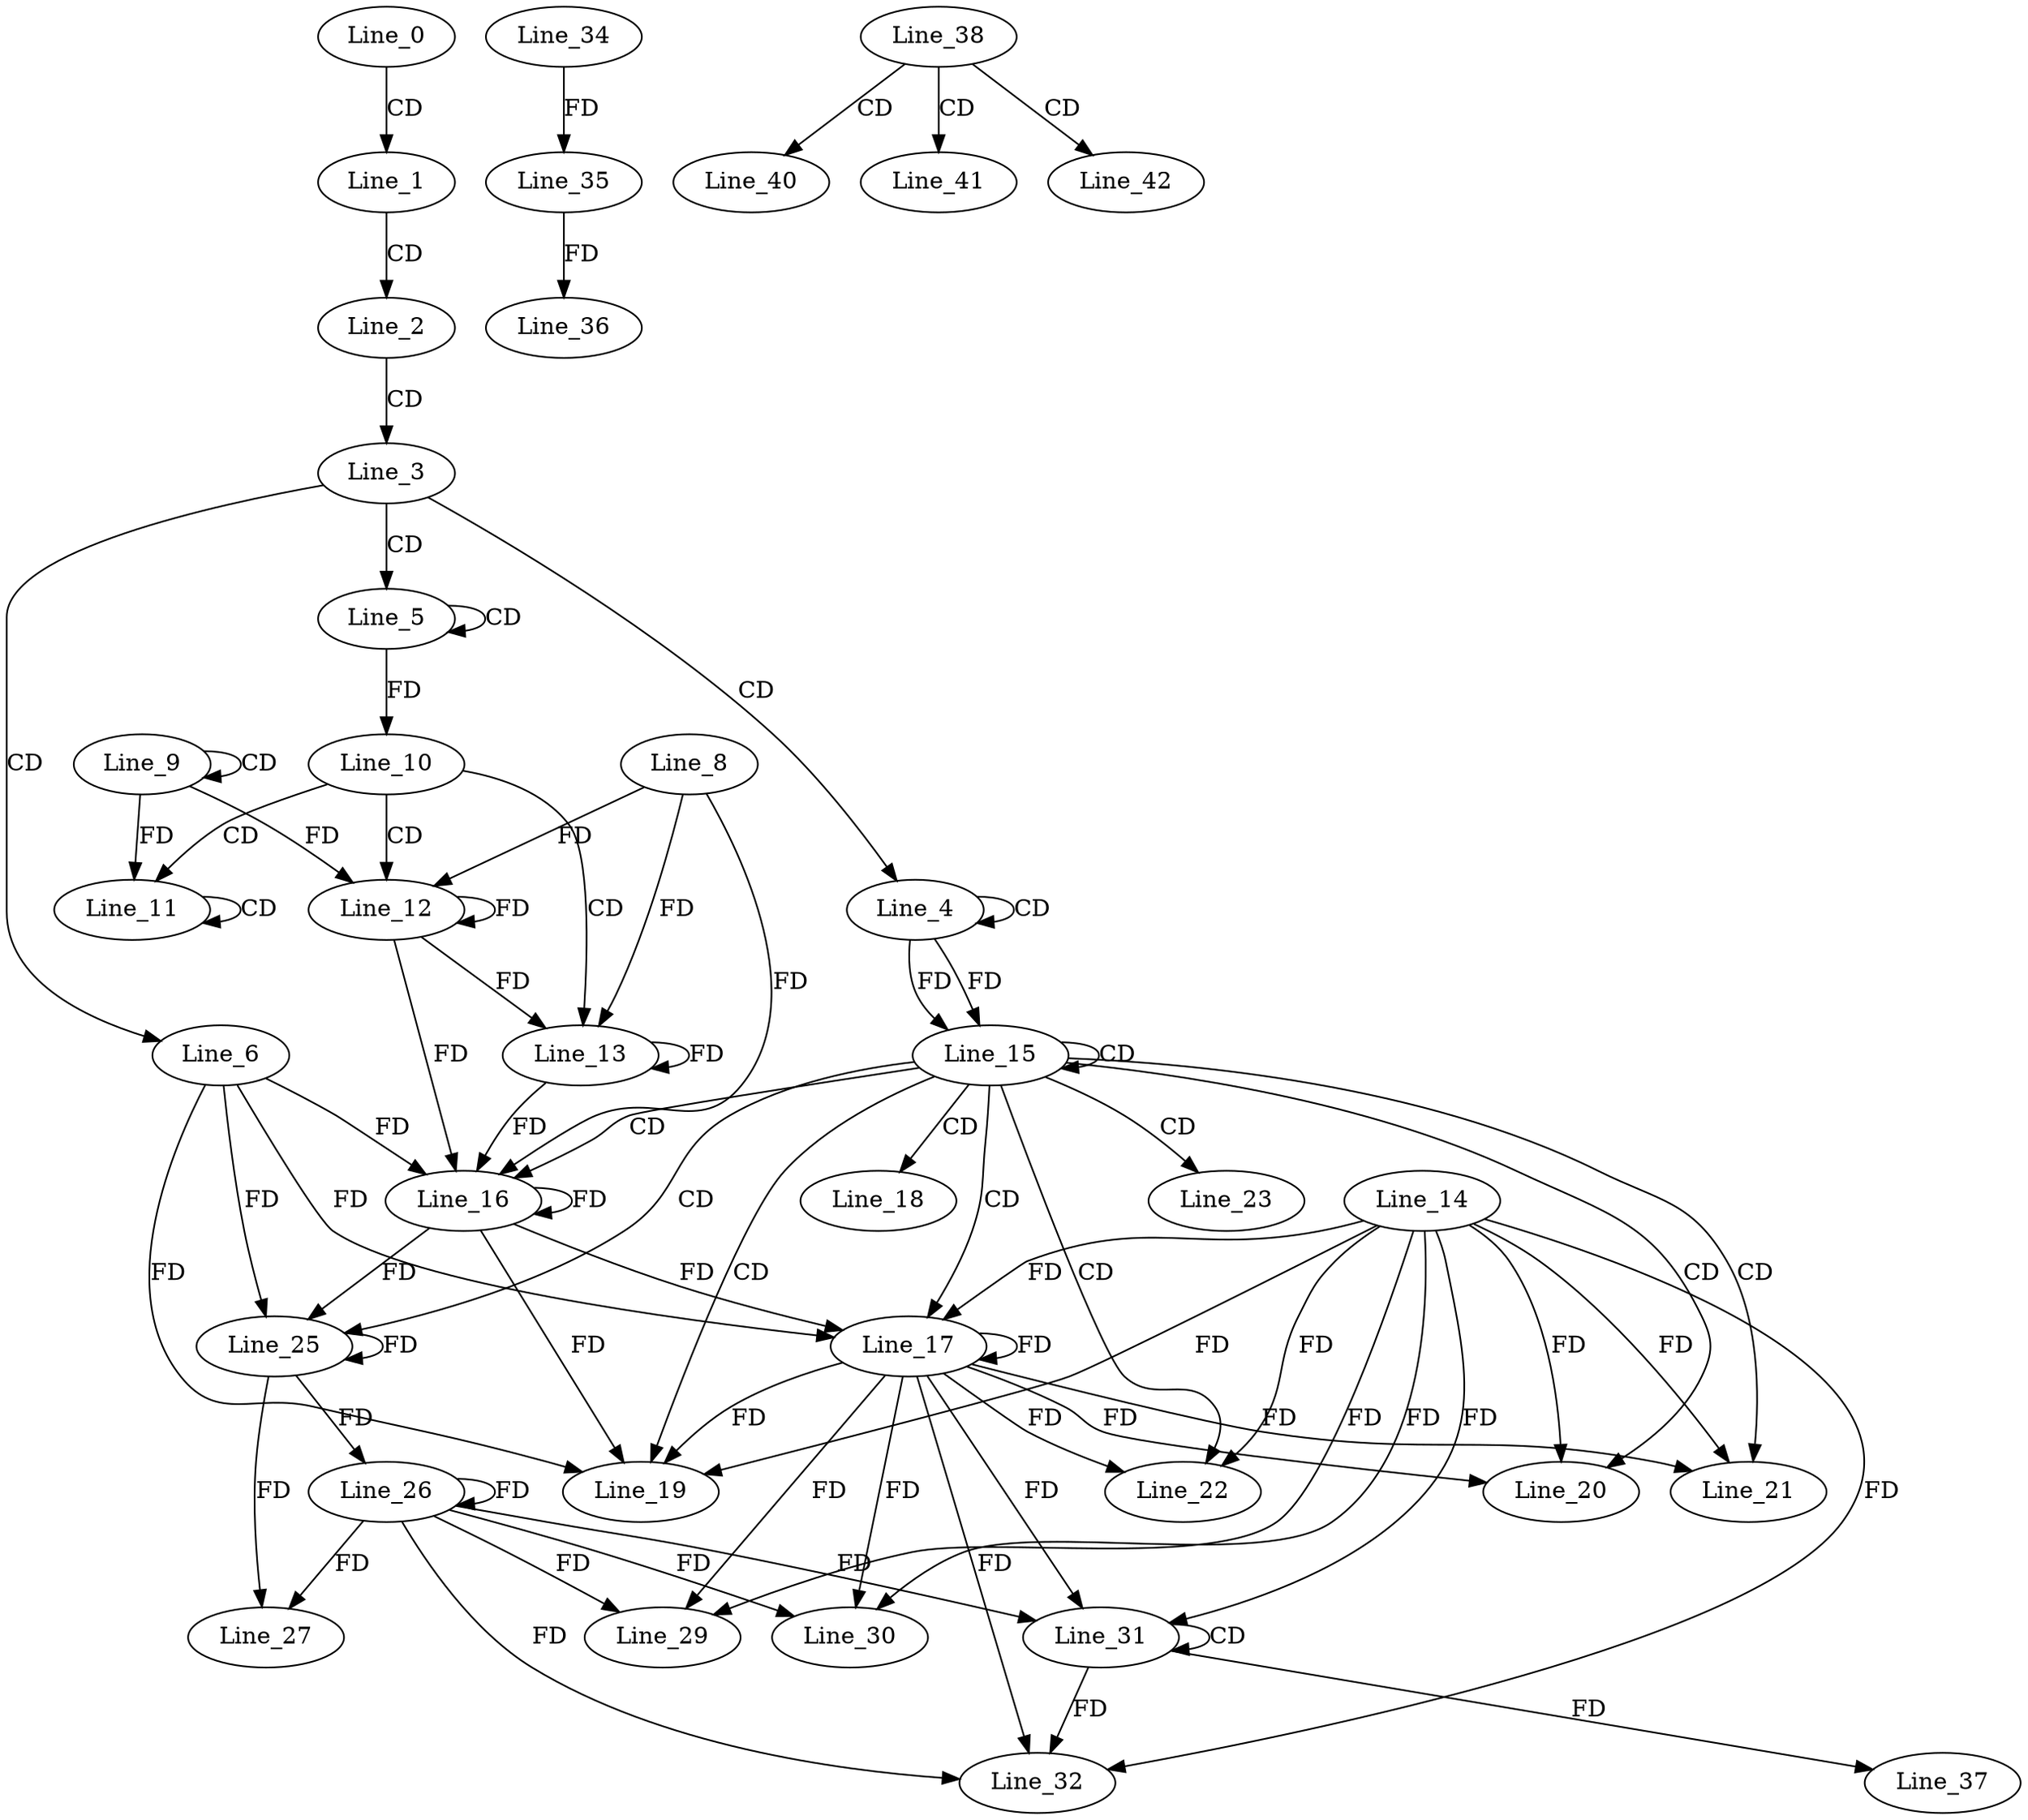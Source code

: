 digraph G {
  Line_0;
  Line_1;
  Line_2;
  Line_3;
  Line_4;
  Line_4;
  Line_5;
  Line_5;
  Line_6;
  Line_9;
  Line_9;
  Line_10;
  Line_11;
  Line_11;
  Line_12;
  Line_8;
  Line_12;
  Line_12;
  Line_12;
  Line_13;
  Line_15;
  Line_15;
  Line_16;
  Line_17;
  Line_14;
  Line_17;
  Line_18;
  Line_19;
  Line_20;
  Line_21;
  Line_22;
  Line_23;
  Line_25;
  Line_26;
  Line_26;
  Line_27;
  Line_29;
  Line_30;
  Line_31;
  Line_31;
  Line_32;
  Line_34;
  Line_35;
  Line_35;
  Line_36;
  Line_37;
  Line_38;
  Line_40;
  Line_41;
  Line_42;
  Line_0 -> Line_1 [ label="CD" ];
  Line_1 -> Line_2 [ label="CD" ];
  Line_2 -> Line_3 [ label="CD" ];
  Line_3 -> Line_4 [ label="CD" ];
  Line_4 -> Line_4 [ label="CD" ];
  Line_3 -> Line_5 [ label="CD" ];
  Line_5 -> Line_5 [ label="CD" ];
  Line_3 -> Line_6 [ label="CD" ];
  Line_9 -> Line_9 [ label="CD" ];
  Line_5 -> Line_10 [ label="FD" ];
  Line_10 -> Line_11 [ label="CD" ];
  Line_11 -> Line_11 [ label="CD" ];
  Line_9 -> Line_11 [ label="FD" ];
  Line_10 -> Line_12 [ label="CD" ];
  Line_8 -> Line_12 [ label="FD" ];
  Line_12 -> Line_12 [ label="FD" ];
  Line_9 -> Line_12 [ label="FD" ];
  Line_10 -> Line_13 [ label="CD" ];
  Line_8 -> Line_13 [ label="FD" ];
  Line_12 -> Line_13 [ label="FD" ];
  Line_13 -> Line_13 [ label="FD" ];
  Line_4 -> Line_15 [ label="FD" ];
  Line_15 -> Line_15 [ label="CD" ];
  Line_4 -> Line_15 [ label="FD" ];
  Line_15 -> Line_16 [ label="CD" ];
  Line_6 -> Line_16 [ label="FD" ];
  Line_16 -> Line_16 [ label="FD" ];
  Line_8 -> Line_16 [ label="FD" ];
  Line_12 -> Line_16 [ label="FD" ];
  Line_13 -> Line_16 [ label="FD" ];
  Line_15 -> Line_17 [ label="CD" ];
  Line_14 -> Line_17 [ label="FD" ];
  Line_17 -> Line_17 [ label="FD" ];
  Line_6 -> Line_17 [ label="FD" ];
  Line_16 -> Line_17 [ label="FD" ];
  Line_15 -> Line_18 [ label="CD" ];
  Line_15 -> Line_19 [ label="CD" ];
  Line_6 -> Line_19 [ label="FD" ];
  Line_16 -> Line_19 [ label="FD" ];
  Line_14 -> Line_19 [ label="FD" ];
  Line_17 -> Line_19 [ label="FD" ];
  Line_15 -> Line_20 [ label="CD" ];
  Line_14 -> Line_20 [ label="FD" ];
  Line_17 -> Line_20 [ label="FD" ];
  Line_15 -> Line_21 [ label="CD" ];
  Line_14 -> Line_21 [ label="FD" ];
  Line_17 -> Line_21 [ label="FD" ];
  Line_15 -> Line_22 [ label="CD" ];
  Line_14 -> Line_22 [ label="FD" ];
  Line_17 -> Line_22 [ label="FD" ];
  Line_15 -> Line_23 [ label="CD" ];
  Line_15 -> Line_25 [ label="CD" ];
  Line_6 -> Line_25 [ label="FD" ];
  Line_16 -> Line_25 [ label="FD" ];
  Line_25 -> Line_25 [ label="FD" ];
  Line_26 -> Line_26 [ label="FD" ];
  Line_25 -> Line_26 [ label="FD" ];
  Line_25 -> Line_27 [ label="FD" ];
  Line_26 -> Line_27 [ label="FD" ];
  Line_14 -> Line_29 [ label="FD" ];
  Line_17 -> Line_29 [ label="FD" ];
  Line_26 -> Line_29 [ label="FD" ];
  Line_14 -> Line_30 [ label="FD" ];
  Line_17 -> Line_30 [ label="FD" ];
  Line_26 -> Line_30 [ label="FD" ];
  Line_31 -> Line_31 [ label="CD" ];
  Line_14 -> Line_31 [ label="FD" ];
  Line_17 -> Line_31 [ label="FD" ];
  Line_26 -> Line_31 [ label="FD" ];
  Line_31 -> Line_32 [ label="FD" ];
  Line_14 -> Line_32 [ label="FD" ];
  Line_17 -> Line_32 [ label="FD" ];
  Line_26 -> Line_32 [ label="FD" ];
  Line_34 -> Line_35 [ label="FD" ];
  Line_35 -> Line_36 [ label="FD" ];
  Line_31 -> Line_37 [ label="FD" ];
  Line_38 -> Line_40 [ label="CD" ];
  Line_38 -> Line_41 [ label="CD" ];
  Line_38 -> Line_42 [ label="CD" ];
}
